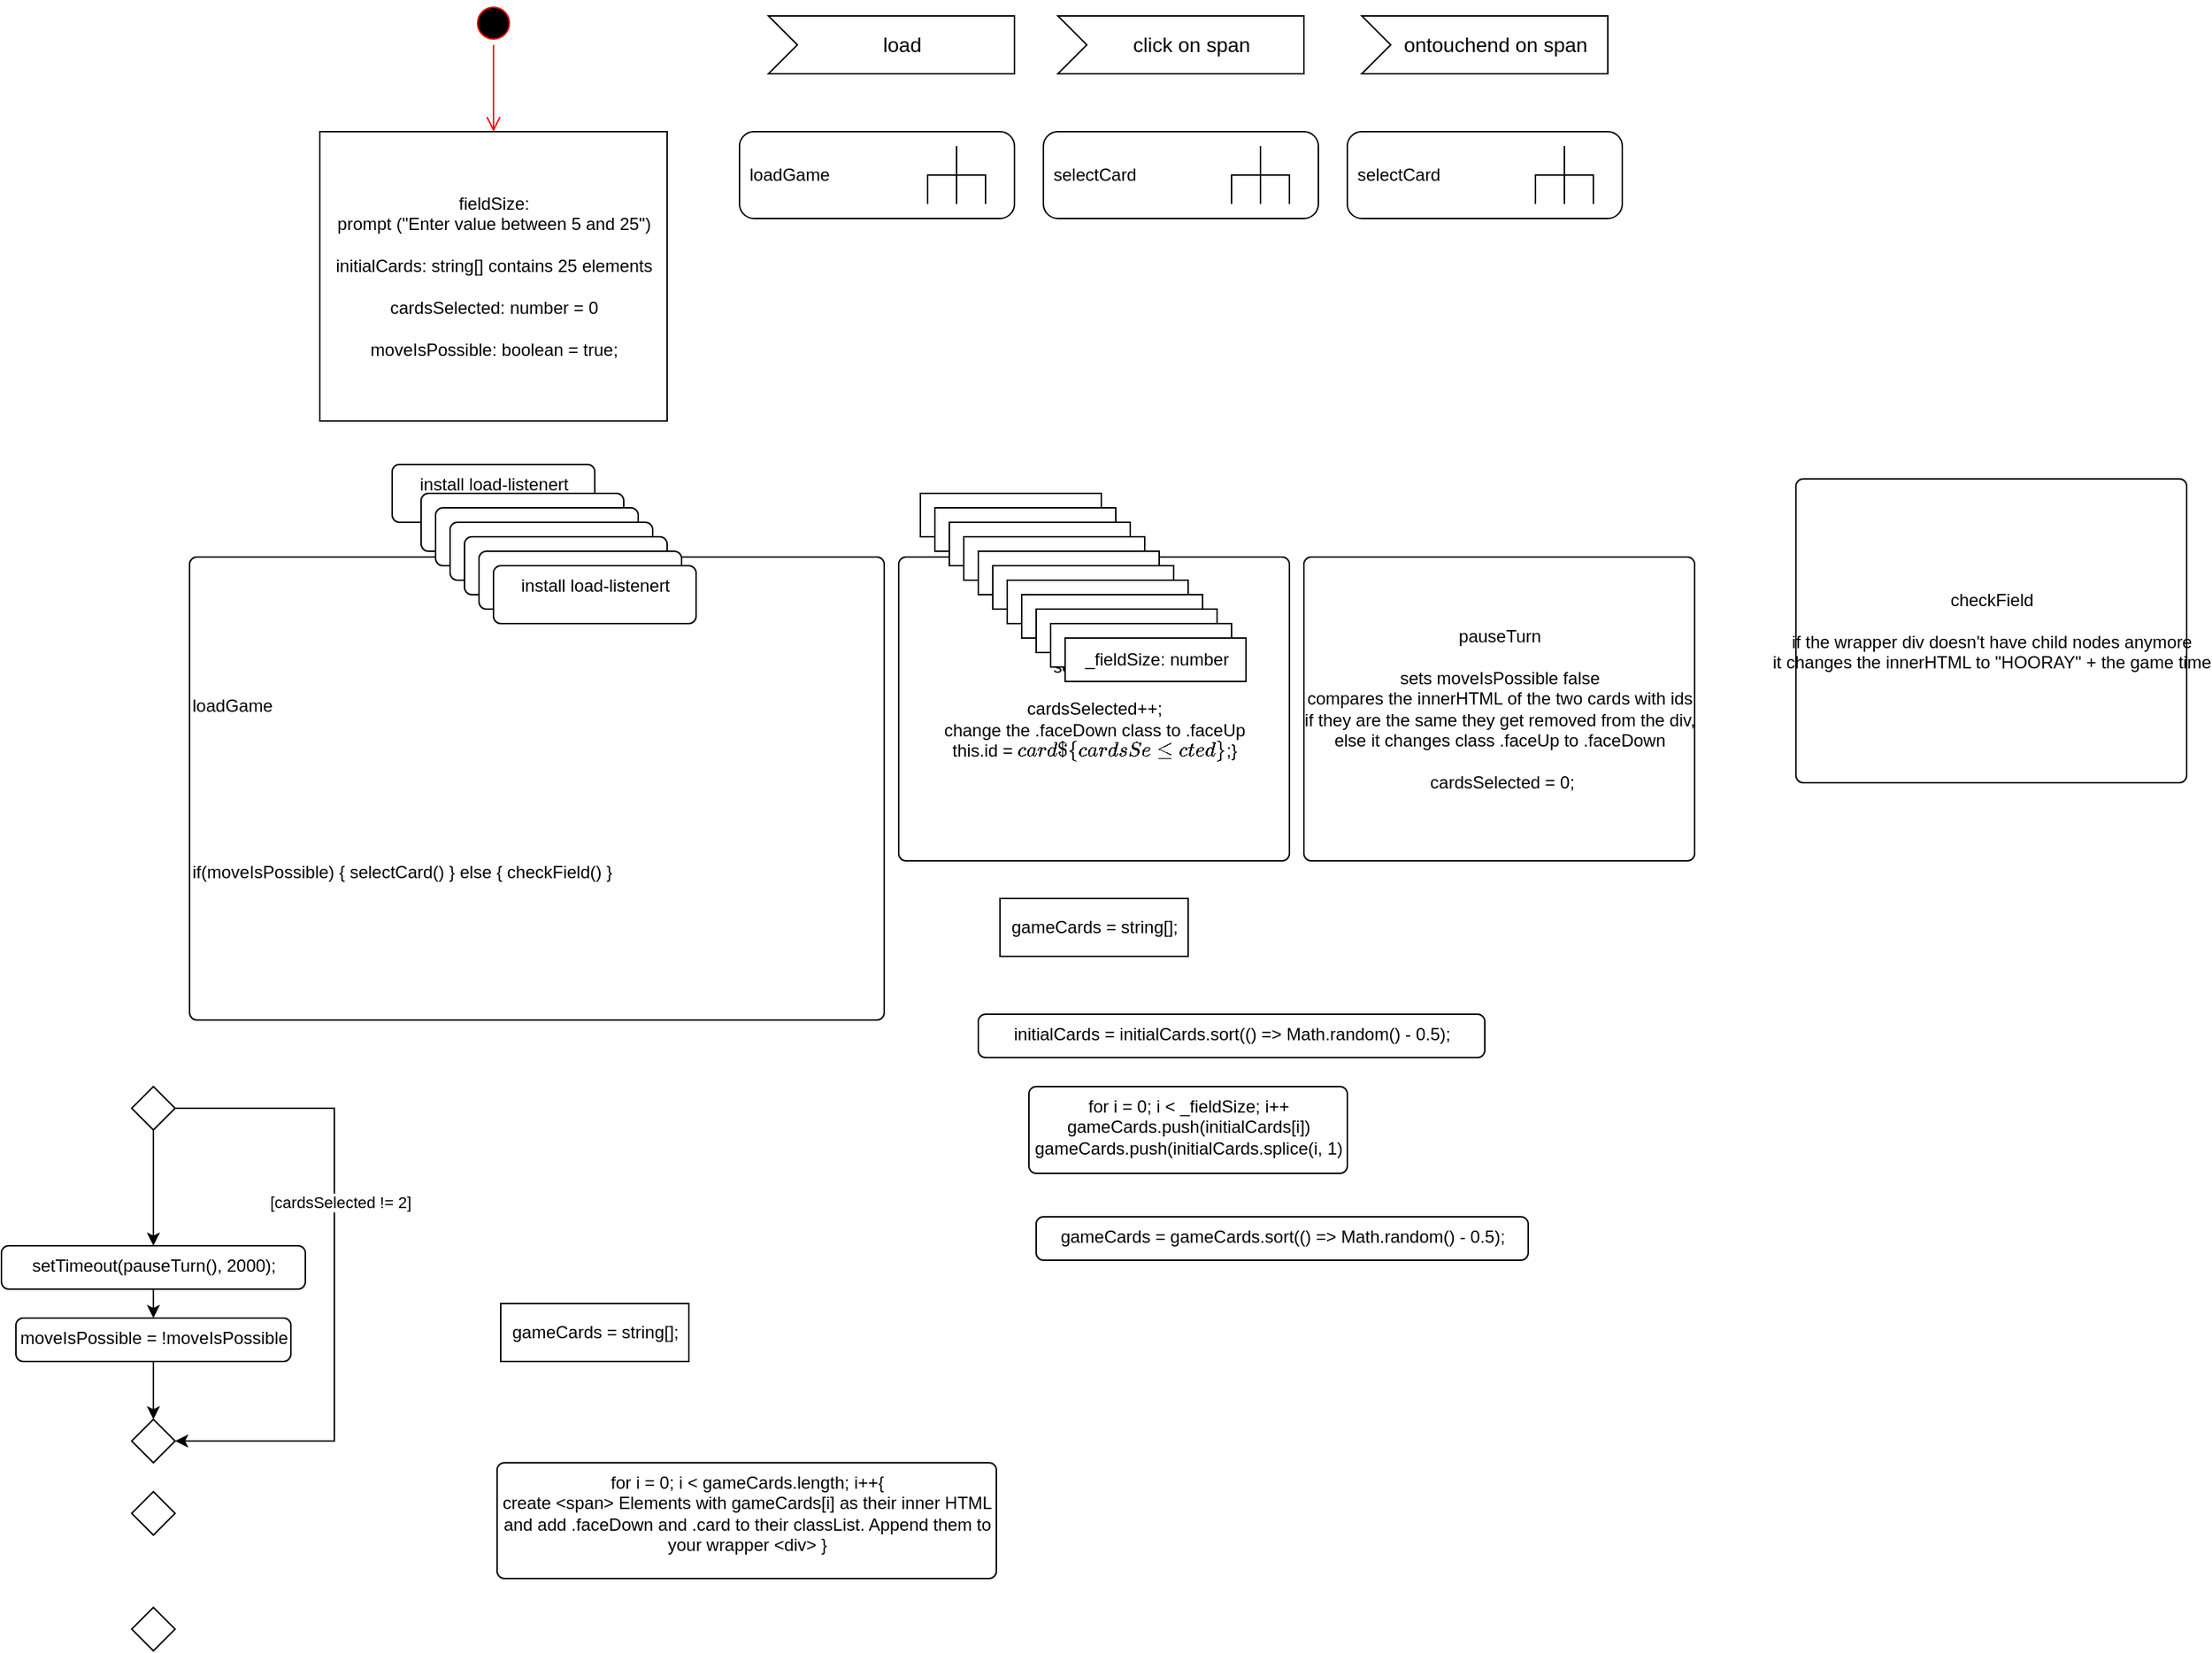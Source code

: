 <mxfile version="17.4.2" type="device"><diagram id="jdopjP7UyRHv-_mpUukn" name="Page-1"><mxGraphModel dx="2267" dy="764" grid="1" gridSize="10" guides="1" tooltips="1" connect="1" arrows="1" fold="1" page="1" pageScale="1" pageWidth="1169" pageHeight="827" math="0" shadow="0"><root><mxCell id="0"/><mxCell id="1" parent="0"/><mxCell id="LAQ2W7BUD5hDsQuwMVyT-1" value="" style="ellipse;html=1;shape=startState;fillColor=#000000;strokeColor=#ff0000;" vertex="1" parent="1"><mxGeometry x="115" y="30" width="30" height="30" as="geometry"/></mxCell><mxCell id="LAQ2W7BUD5hDsQuwMVyT-2" value="" style="edgeStyle=orthogonalEdgeStyle;html=1;verticalAlign=bottom;endArrow=open;endSize=8;strokeColor=#ff0000;rounded=0;entryX=0.5;entryY=0;entryDx=0;entryDy=0;" edge="1" source="LAQ2W7BUD5hDsQuwMVyT-1" parent="1" target="LAQ2W7BUD5hDsQuwMVyT-3"><mxGeometry relative="1" as="geometry"><mxPoint x="115" y="130" as="targetPoint"/></mxGeometry></mxCell><mxCell id="LAQ2W7BUD5hDsQuwMVyT-3" value="fieldSize:&lt;br&gt;prompt (&quot;Enter value between 5 and 25&quot;)&lt;br&gt;&lt;br&gt;initialCards: string[] contains 25 elements&lt;br&gt;&lt;br&gt;cardsSelected: number = 0&lt;br&gt;&lt;br&gt;moveIsPossible: boolean = true;" style="html=1;" vertex="1" parent="1"><mxGeometry x="10" y="120" width="240" height="200" as="geometry"/></mxCell><mxCell id="LAQ2W7BUD5hDsQuwMVyT-4" value="load" style="html=1;shape=mxgraph.infographic.ribbonSimple;notch1=20;notch2=0;align=center;verticalAlign=middle;fontSize=14;fontStyle=0;fillColor=#FFFFFF;flipH=0;spacingRight=0;spacingLeft=14;" vertex="1" parent="1"><mxGeometry x="320" y="40" width="170" height="40" as="geometry"/></mxCell><mxCell id="LAQ2W7BUD5hDsQuwMVyT-5" value="loadGame" style="shape=mxgraph.uml25.behaviorAction;html=1;rounded=1;absoluteArcSize=1;arcSize=10;align=left;spacingLeft=5;" vertex="1" parent="1"><mxGeometry x="300" y="120" width="190" height="60" as="geometry"/></mxCell><mxCell id="LAQ2W7BUD5hDsQuwMVyT-6" value="install load-listenert" style="html=1;align=center;verticalAlign=top;rounded=1;absoluteArcSize=1;arcSize=10;dashed=0;" vertex="1" parent="1"><mxGeometry x="60" y="350" width="140" height="40" as="geometry"/></mxCell><mxCell id="LAQ2W7BUD5hDsQuwMVyT-7" value="loadGame&lt;br&gt;&lt;br&gt;&lt;br&gt;&lt;br&gt;&lt;br&gt;&lt;br&gt;&lt;br&gt;&lt;br&gt;if(moveIsPossible) { selectCard() } else { checkField() }" style="html=1;align=left;verticalAlign=middle;rounded=1;absoluteArcSize=1;arcSize=10;dashed=0;" vertex="1" parent="1"><mxGeometry x="-80" y="414" width="480" height="320" as="geometry"/></mxCell><mxCell id="LAQ2W7BUD5hDsQuwMVyT-8" value="click on span" style="html=1;shape=mxgraph.infographic.ribbonSimple;notch1=20;notch2=0;align=center;verticalAlign=middle;fontSize=14;fontStyle=0;fillColor=#FFFFFF;flipH=0;spacingRight=0;spacingLeft=14;" vertex="1" parent="1"><mxGeometry x="520" y="40" width="170" height="40" as="geometry"/></mxCell><mxCell id="LAQ2W7BUD5hDsQuwMVyT-9" value="ontouchend on span" style="html=1;shape=mxgraph.infographic.ribbonSimple;notch1=20;notch2=0;align=center;verticalAlign=middle;fontSize=14;fontStyle=0;fillColor=#FFFFFF;flipH=0;spacingRight=0;spacingLeft=14;" vertex="1" parent="1"><mxGeometry x="730" y="40" width="170" height="40" as="geometry"/></mxCell><mxCell id="LAQ2W7BUD5hDsQuwMVyT-10" value="selectCard" style="shape=mxgraph.uml25.behaviorAction;html=1;rounded=1;absoluteArcSize=1;arcSize=10;align=left;spacingLeft=5;" vertex="1" parent="1"><mxGeometry x="510" y="120" width="190" height="60" as="geometry"/></mxCell><mxCell id="LAQ2W7BUD5hDsQuwMVyT-11" value="selectCard&lt;br&gt;&lt;br&gt;cardsSelected++;&lt;br&gt;change the .faceDown class to .faceUp&lt;br&gt;this.id = `card${cardsSelected}`;}" style="html=1;align=center;verticalAlign=middle;rounded=1;absoluteArcSize=1;arcSize=10;dashed=0;" vertex="1" parent="1"><mxGeometry x="410" y="414" width="270" height="210" as="geometry"/></mxCell><mxCell id="LAQ2W7BUD5hDsQuwMVyT-12" value="pauseTurn&lt;br&gt;&lt;br&gt;sets moveIsPossible false&lt;br&gt;compares the innerHTML of the two cards with ids&lt;br&gt;if they are the same they get removed from the div,&lt;br&gt;else it changes class .faceUp to .faceDown&lt;br&gt;&lt;br&gt;&amp;nbsp;cardsSelected = 0;" style="html=1;align=center;verticalAlign=middle;rounded=1;absoluteArcSize=1;arcSize=10;dashed=0;" vertex="1" parent="1"><mxGeometry x="690" y="414" width="270" height="210" as="geometry"/></mxCell><mxCell id="LAQ2W7BUD5hDsQuwMVyT-13" value="checkField&lt;br&gt;&lt;br&gt;if the wrapper div doesn't have child nodes anymore&lt;br&gt;it changes the innerHTML to &quot;HOORAY&quot; + the game time" style="html=1;align=center;verticalAlign=middle;rounded=1;absoluteArcSize=1;arcSize=10;dashed=0;" vertex="1" parent="1"><mxGeometry x="1030" y="360" width="270" height="210" as="geometry"/></mxCell><mxCell id="LAQ2W7BUD5hDsQuwMVyT-14" value="selectCard" style="shape=mxgraph.uml25.behaviorAction;html=1;rounded=1;absoluteArcSize=1;arcSize=10;align=left;spacingLeft=5;" vertex="1" parent="1"><mxGeometry x="720" y="120" width="190" height="60" as="geometry"/></mxCell><mxCell id="LAQ2W7BUD5hDsQuwMVyT-15" value="_fieldSize: number" style="html=1;" vertex="1" parent="1"><mxGeometry x="425" y="370" width="125" height="30" as="geometry"/></mxCell><mxCell id="LAQ2W7BUD5hDsQuwMVyT-16" value="_fieldSize: number" style="html=1;" vertex="1" parent="1"><mxGeometry x="435" y="380" width="125" height="30" as="geometry"/></mxCell><mxCell id="LAQ2W7BUD5hDsQuwMVyT-17" value="_fieldSize: number" style="html=1;" vertex="1" parent="1"><mxGeometry x="445" y="390" width="125" height="30" as="geometry"/></mxCell><mxCell id="LAQ2W7BUD5hDsQuwMVyT-18" value="_fieldSize: number" style="html=1;" vertex="1" parent="1"><mxGeometry x="455" y="400" width="125" height="30" as="geometry"/></mxCell><mxCell id="LAQ2W7BUD5hDsQuwMVyT-19" value="_fieldSize: number" style="html=1;" vertex="1" parent="1"><mxGeometry x="465" y="410" width="125" height="30" as="geometry"/></mxCell><mxCell id="LAQ2W7BUD5hDsQuwMVyT-20" value="_fieldSize: number" style="html=1;" vertex="1" parent="1"><mxGeometry x="475" y="420" width="125" height="30" as="geometry"/></mxCell><mxCell id="LAQ2W7BUD5hDsQuwMVyT-21" value="_fieldSize: number" style="html=1;" vertex="1" parent="1"><mxGeometry x="485" y="430" width="125" height="30" as="geometry"/></mxCell><mxCell id="LAQ2W7BUD5hDsQuwMVyT-22" value="_fieldSize: number" style="html=1;" vertex="1" parent="1"><mxGeometry x="495" y="440" width="125" height="30" as="geometry"/></mxCell><mxCell id="LAQ2W7BUD5hDsQuwMVyT-23" value="_fieldSize: number" style="html=1;" vertex="1" parent="1"><mxGeometry x="505" y="450" width="125" height="30" as="geometry"/></mxCell><mxCell id="LAQ2W7BUD5hDsQuwMVyT-24" value="_fieldSize: number" style="html=1;" vertex="1" parent="1"><mxGeometry x="515" y="460" width="125" height="30" as="geometry"/></mxCell><mxCell id="LAQ2W7BUD5hDsQuwMVyT-25" value="_fieldSize: number" style="html=1;" vertex="1" parent="1"><mxGeometry x="525" y="470" width="125" height="30" as="geometry"/></mxCell><mxCell id="LAQ2W7BUD5hDsQuwMVyT-26" value="&lt;div style=&quot;text-align: left&quot;&gt;&lt;span&gt;gameCards = string[];&lt;/span&gt;&lt;/div&gt;" style="html=1;" vertex="1" parent="1"><mxGeometry x="480" y="650" width="130" height="40" as="geometry"/></mxCell><mxCell id="LAQ2W7BUD5hDsQuwMVyT-27" value="initialCards = initialCards.sort(() =&amp;gt; Math.random() - 0.5);" style="html=1;align=center;verticalAlign=top;rounded=1;absoluteArcSize=1;arcSize=10;dashed=0;" vertex="1" parent="1"><mxGeometry x="465" y="730" width="350" height="30" as="geometry"/></mxCell><mxCell id="LAQ2W7BUD5hDsQuwMVyT-28" value="&lt;span style=&quot;text-align: left&quot;&gt;for i = 0; i &amp;lt; _fieldSize; i++&lt;/span&gt;&lt;br style=&quot;text-align: left&quot;&gt;&lt;span style=&quot;text-align: left&quot;&gt;gameCards.push(initialCards[i])&lt;/span&gt;&lt;br style=&quot;text-align: left&quot;&gt;&lt;span style=&quot;text-align: left&quot;&gt;gameCards.push(initialCards.splice(i, 1)&lt;/span&gt;" style="html=1;align=center;verticalAlign=top;rounded=1;absoluteArcSize=1;arcSize=10;dashed=0;" vertex="1" parent="1"><mxGeometry x="500" y="780" width="220" height="60" as="geometry"/></mxCell><mxCell id="LAQ2W7BUD5hDsQuwMVyT-29" value="install load-listenert" style="html=1;align=center;verticalAlign=top;rounded=1;absoluteArcSize=1;arcSize=10;dashed=0;" vertex="1" parent="1"><mxGeometry x="80" y="370" width="140" height="40" as="geometry"/></mxCell><mxCell id="LAQ2W7BUD5hDsQuwMVyT-30" value="install load-listenert" style="html=1;align=center;verticalAlign=top;rounded=1;absoluteArcSize=1;arcSize=10;dashed=0;" vertex="1" parent="1"><mxGeometry x="90" y="380" width="140" height="40" as="geometry"/></mxCell><mxCell id="LAQ2W7BUD5hDsQuwMVyT-31" value="install load-listenert" style="html=1;align=center;verticalAlign=top;rounded=1;absoluteArcSize=1;arcSize=10;dashed=0;" vertex="1" parent="1"><mxGeometry x="100" y="390" width="140" height="40" as="geometry"/></mxCell><mxCell id="LAQ2W7BUD5hDsQuwMVyT-32" value="install load-listenert" style="html=1;align=center;verticalAlign=top;rounded=1;absoluteArcSize=1;arcSize=10;dashed=0;" vertex="1" parent="1"><mxGeometry x="110" y="400" width="140" height="40" as="geometry"/></mxCell><mxCell id="LAQ2W7BUD5hDsQuwMVyT-33" value="install load-listenert" style="html=1;align=center;verticalAlign=top;rounded=1;absoluteArcSize=1;arcSize=10;dashed=0;" vertex="1" parent="1"><mxGeometry x="120" y="410" width="140" height="40" as="geometry"/></mxCell><mxCell id="LAQ2W7BUD5hDsQuwMVyT-34" value="install load-listenert" style="html=1;align=center;verticalAlign=top;rounded=1;absoluteArcSize=1;arcSize=10;dashed=0;" vertex="1" parent="1"><mxGeometry x="130" y="420" width="140" height="40" as="geometry"/></mxCell><mxCell id="LAQ2W7BUD5hDsQuwMVyT-43" style="edgeStyle=orthogonalEdgeStyle;rounded=0;orthogonalLoop=1;jettySize=auto;html=1;exitX=0.5;exitY=1;exitDx=0;exitDy=0;entryX=0.5;entryY=0;entryDx=0;entryDy=0;" edge="1" parent="1" source="LAQ2W7BUD5hDsQuwMVyT-35" target="LAQ2W7BUD5hDsQuwMVyT-38"><mxGeometry relative="1" as="geometry"/></mxCell><mxCell id="LAQ2W7BUD5hDsQuwMVyT-35" value="&lt;span style=&quot;text-align: left&quot;&gt;setTimeout(pauseTurn(), 2000);&lt;/span&gt;" style="html=1;align=center;verticalAlign=top;rounded=1;absoluteArcSize=1;arcSize=10;dashed=0;" vertex="1" parent="1"><mxGeometry x="-210" y="890" width="210" height="30" as="geometry"/></mxCell><mxCell id="LAQ2W7BUD5hDsQuwMVyT-36" value="&lt;span style=&quot;text-align: left&quot;&gt;for i = 0; i &amp;lt; gameCards.length; i++{&lt;/span&gt;&lt;br style=&quot;text-align: left&quot;&gt;&lt;span style=&quot;text-align: left&quot;&gt;create &amp;lt;span&amp;gt; Elements with gameCards[i] as their inner HTML&lt;/span&gt;&lt;br style=&quot;text-align: left&quot;&gt;&lt;span style=&quot;text-align: left&quot;&gt;and add .faceDown and .card to their classList. Append them to your wrapper &amp;lt;div&amp;gt; }&lt;/span&gt;" style="html=1;align=center;verticalAlign=top;rounded=1;absoluteArcSize=1;arcSize=10;dashed=0;whiteSpace=wrap;" vertex="1" parent="1"><mxGeometry x="132.5" y="1040" width="345" height="80" as="geometry"/></mxCell><mxCell id="LAQ2W7BUD5hDsQuwMVyT-37" value="&lt;span style=&quot;text-align: left&quot;&gt;gameCards = gameCards.sort(() =&amp;gt; Math.random() - 0.5);&lt;/span&gt;" style="html=1;align=center;verticalAlign=top;rounded=1;absoluteArcSize=1;arcSize=10;dashed=0;" vertex="1" parent="1"><mxGeometry x="505" y="870" width="340" height="30" as="geometry"/></mxCell><mxCell id="LAQ2W7BUD5hDsQuwMVyT-45" style="edgeStyle=orthogonalEdgeStyle;rounded=0;orthogonalLoop=1;jettySize=auto;html=1;exitX=0.5;exitY=1;exitDx=0;exitDy=0;entryX=0.5;entryY=0;entryDx=0;entryDy=0;" edge="1" parent="1" source="LAQ2W7BUD5hDsQuwMVyT-38" target="LAQ2W7BUD5hDsQuwMVyT-40"><mxGeometry relative="1" as="geometry"><mxPoint x="-105" y="1020" as="targetPoint"/></mxGeometry></mxCell><mxCell id="LAQ2W7BUD5hDsQuwMVyT-38" value="&lt;span style=&quot;text-align: left&quot;&gt;moveIsPossible = !moveIsPossible&lt;/span&gt;" style="html=1;align=center;verticalAlign=top;rounded=1;absoluteArcSize=1;arcSize=10;dashed=0;" vertex="1" parent="1"><mxGeometry x="-200" y="940" width="190" height="30" as="geometry"/></mxCell><mxCell id="LAQ2W7BUD5hDsQuwMVyT-41" style="edgeStyle=orthogonalEdgeStyle;rounded=0;orthogonalLoop=1;jettySize=auto;html=1;exitX=1;exitY=0.5;exitDx=0;exitDy=0;entryX=1;entryY=0.5;entryDx=0;entryDy=0;" edge="1" parent="1" source="LAQ2W7BUD5hDsQuwMVyT-39" target="LAQ2W7BUD5hDsQuwMVyT-40"><mxGeometry relative="1" as="geometry"><Array as="points"><mxPoint x="20" y="795"/><mxPoint x="20" y="1025"/></Array></mxGeometry></mxCell><mxCell id="LAQ2W7BUD5hDsQuwMVyT-44" value="[cardsSelected != 2]" style="edgeLabel;html=1;align=center;verticalAlign=middle;resizable=0;points=[];" vertex="1" connectable="0" parent="LAQ2W7BUD5hDsQuwMVyT-41"><mxGeometry x="0.187" y="4" relative="1" as="geometry"><mxPoint y="-92" as="offset"/></mxGeometry></mxCell><mxCell id="LAQ2W7BUD5hDsQuwMVyT-42" style="edgeStyle=orthogonalEdgeStyle;rounded=0;orthogonalLoop=1;jettySize=auto;html=1;entryX=0.5;entryY=0;entryDx=0;entryDy=0;exitX=0.5;exitY=1;exitDx=0;exitDy=0;" edge="1" parent="1" source="LAQ2W7BUD5hDsQuwMVyT-39" target="LAQ2W7BUD5hDsQuwMVyT-35"><mxGeometry relative="1" as="geometry"><mxPoint x="-80" y="810" as="sourcePoint"/></mxGeometry></mxCell><mxCell id="LAQ2W7BUD5hDsQuwMVyT-39" value="" style="rhombus;" vertex="1" parent="1"><mxGeometry x="-120" y="780" width="30" height="30" as="geometry"/></mxCell><mxCell id="LAQ2W7BUD5hDsQuwMVyT-40" value="" style="rhombus;" vertex="1" parent="1"><mxGeometry x="-120" y="1010" width="30" height="30" as="geometry"/></mxCell><mxCell id="LAQ2W7BUD5hDsQuwMVyT-47" value="" style="rhombus;" vertex="1" parent="1"><mxGeometry x="-120" y="1140" width="30" height="30" as="geometry"/></mxCell><mxCell id="LAQ2W7BUD5hDsQuwMVyT-48" value="" style="rhombus;" vertex="1" parent="1"><mxGeometry x="-120" y="1060" width="30" height="30" as="geometry"/></mxCell><mxCell id="LAQ2W7BUD5hDsQuwMVyT-49" value="&lt;div style=&quot;text-align: left&quot;&gt;&lt;span&gt;gameCards = string[];&lt;/span&gt;&lt;/div&gt;" style="html=1;" vertex="1" parent="1"><mxGeometry x="135" y="930" width="130" height="40" as="geometry"/></mxCell></root></mxGraphModel></diagram></mxfile>